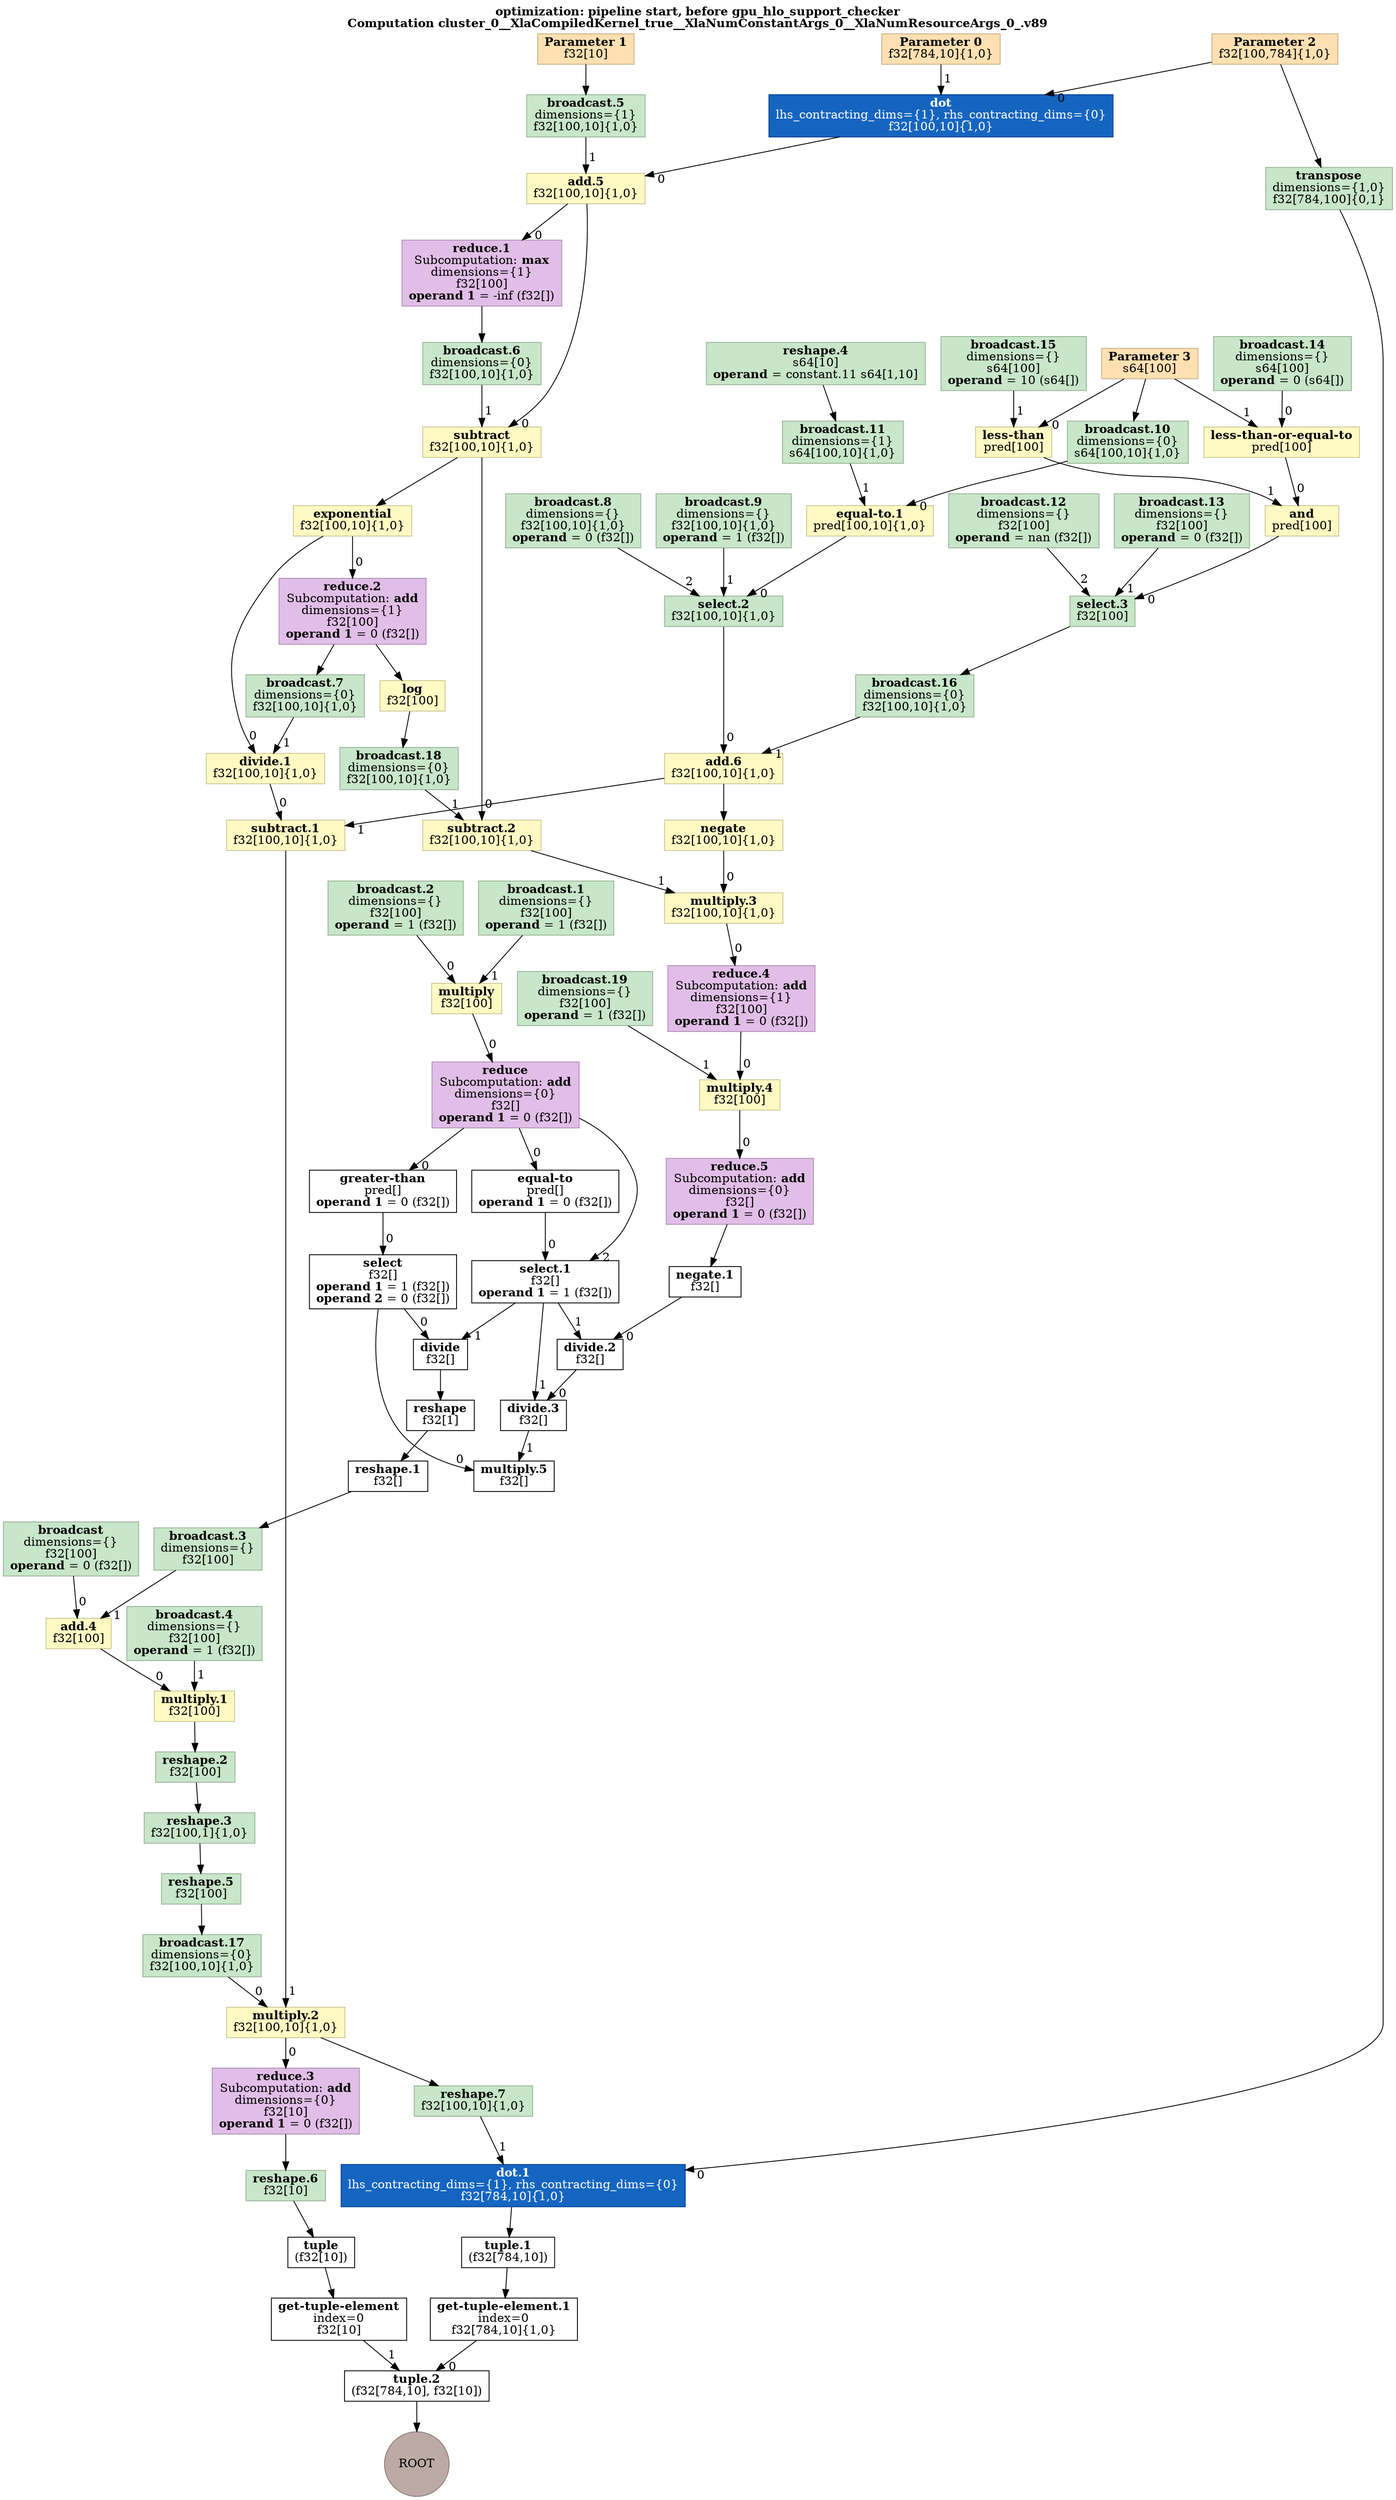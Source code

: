 digraph G {
rankdir = TB;
compound = true;
label = <<b>optimization: pipeline start, before gpu_hlo_support_checker<br/>Computation cluster_0__XlaCompiledKernel_true__XlaNumConstantArgs_0__XlaNumResourceArgs_0_.v89</b>>;
labelloc = t;
// Disable the tooltip.  Interestingly, "" doesn't work!
tooltip = " ";
// DOT graphs accept a stylesheet as a URI.  So naturally, an inline
// stylesheet is a data URI!
// stylesheet="
//   data:text/css,
//   @import url(https://fonts.googleapis.com/css?family=Roboto:400,700);
//   svg text {
//     font-family: 'Roboto';
//     font-size: 12px;
//   }

//     #node63:hover ~ #edge89 text { fill: #1976d2; }
//   #node63:hover ~ #edge89 path { stroke: #1976d2; stroke-width: .2em; }
//   #node63:hover ~ #edge89 polygon { fill: #1976d2; stroke: #1976d2; stroke-width: .2em; }

//   #node77:hover ~ #edge89 text { fill: #d32f2f; }
//   #node77:hover ~ #edge89 path { stroke: #d32f2f; stroke-width: .2em; }
//   #node77:hover ~ #edge89 polygon { fill: #d32f2f; stroke: #d32f2f; stroke-width: .2em; }

//   #node7:hover ~ #edge87 text { fill: #1976d2; }
//   #node7:hover ~ #edge87 path { stroke: #1976d2; stroke-width: .2em; }
//   #node7:hover ~ #edge87 polygon { fill: #1976d2; stroke: #1976d2; stroke-width: .2em; }

//   #node76:hover ~ #edge87 text { fill: #d32f2f; }
//   #node76:hover ~ #edge87 path { stroke: #d32f2f; stroke-width: .2em; }
//   #node76:hover ~ #edge87 polygon { fill: #d32f2f; stroke: #d32f2f; stroke-width: .2em; }

//   #node73:hover ~ #edge83 text { fill: #1976d2; }
//   #node73:hover ~ #edge83 path { stroke: #1976d2; stroke-width: .2em; }
//   #node73:hover ~ #edge83 polygon { fill: #1976d2; stroke: #1976d2; stroke-width: .2em; }

//   #node74:hover ~ #edge83 text { fill: #d32f2f; }
//   #node74:hover ~ #edge83 path { stroke: #d32f2f; stroke-width: .2em; }
//   #node74:hover ~ #edge83 polygon { fill: #d32f2f; stroke: #d32f2f; stroke-width: .2em; }

//   #node71:hover ~ #edge81 text { fill: #1976d2; }
//   #node71:hover ~ #edge81 path { stroke: #1976d2; stroke-width: .2em; }
//   #node71:hover ~ #edge81 polygon { fill: #1976d2; stroke: #1976d2; stroke-width: .2em; }

//   #node72:hover ~ #edge81 text { fill: #d32f2f; }
//   #node72:hover ~ #edge81 path { stroke: #d32f2f; stroke-width: .2em; }
//   #node72:hover ~ #edge81 polygon { fill: #d32f2f; stroke: #d32f2f; stroke-width: .2em; }

//   #node69:hover ~ #edge79 text { fill: #1976d2; }
//   #node69:hover ~ #edge79 path { stroke: #1976d2; stroke-width: .2em; }
//   #node69:hover ~ #edge79 polygon { fill: #1976d2; stroke: #1976d2; stroke-width: .2em; }

//   #node71:hover ~ #edge79 text { fill: #d32f2f; }
//   #node71:hover ~ #edge79 path { stroke: #d32f2f; stroke-width: .2em; }
//   #node71:hover ~ #edge79 polygon { fill: #d32f2f; stroke: #d32f2f; stroke-width: .2em; }

//   #node66:hover ~ #edge77 text { fill: #1976d2; }
//   #node66:hover ~ #edge77 path { stroke: #1976d2; stroke-width: .2em; }
//   #node66:hover ~ #edge77 polygon { fill: #1976d2; stroke: #1976d2; stroke-width: .2em; }

//   #node68:hover ~ #edge77 text { fill: #d32f2f; }
//   #node68:hover ~ #edge77 path { stroke: #d32f2f; stroke-width: .2em; }
//   #node68:hover ~ #edge77 polygon { fill: #d32f2f; stroke: #d32f2f; stroke-width: .2em; }

//   #node27:hover ~ #edge73 text { fill: #1976d2; }
//   #node27:hover ~ #edge73 path { stroke: #1976d2; stroke-width: .2em; }
//   #node27:hover ~ #edge73 polygon { fill: #1976d2; stroke: #1976d2; stroke-width: .2em; }

//   #node66:hover ~ #edge73 text { fill: #d32f2f; }
//   #node66:hover ~ #edge73 path { stroke: #d32f2f; stroke-width: .2em; }
//   #node66:hover ~ #edge73 polygon { fill: #d32f2f; stroke: #d32f2f; stroke-width: .2em; }

//   #node65:hover ~ #edge74 text { fill: #1976d2; }
//   #node65:hover ~ #edge74 path { stroke: #1976d2; stroke-width: .2em; }
//   #node65:hover ~ #edge74 polygon { fill: #1976d2; stroke: #1976d2; stroke-width: .2em; }

//   #node66:hover ~ #edge74 text { fill: #d32f2f; }
//   #node66:hover ~ #edge74 path { stroke: #d32f2f; stroke-width: .2em; }
//   #node66:hover ~ #edge74 polygon { fill: #d32f2f; stroke: #d32f2f; stroke-width: .2em; }

//   #node64:hover ~ #edge72 text { fill: #1976d2; }
//   #node64:hover ~ #edge72 path { stroke: #1976d2; stroke-width: .2em; }
//   #node64:hover ~ #edge72 polygon { fill: #1976d2; stroke: #1976d2; stroke-width: .2em; }

//   #node65:hover ~ #edge72 text { fill: #d32f2f; }
//   #node65:hover ~ #edge72 path { stroke: #d32f2f; stroke-width: .2em; }
//   #node65:hover ~ #edge72 polygon { fill: #d32f2f; stroke: #d32f2f; stroke-width: .2em; }

//   #node57:hover ~ #edge70 text { fill: #1976d2; }
//   #node57:hover ~ #edge70 path { stroke: #1976d2; stroke-width: .2em; }
//   #node57:hover ~ #edge70 polygon { fill: #1976d2; stroke: #1976d2; stroke-width: .2em; }

//   #node63:hover ~ #edge70 text { fill: #d32f2f; }
//   #node63:hover ~ #edge70 path { stroke: #d32f2f; stroke-width: .2em; }
//   #node63:hover ~ #edge70 polygon { fill: #d32f2f; stroke: #d32f2f; stroke-width: .2em; }

//   #node62:hover ~ #edge69 text { fill: #1976d2; }
//   #node62:hover ~ #edge69 path { stroke: #1976d2; stroke-width: .2em; }
//   #node62:hover ~ #edge69 polygon { fill: #1976d2; stroke: #1976d2; stroke-width: .2em; }

//   #node63:hover ~ #edge69 text { fill: #d32f2f; }
//   #node63:hover ~ #edge69 path { stroke: #d32f2f; stroke-width: .2em; }
//   #node63:hover ~ #edge69 polygon { fill: #d32f2f; stroke: #d32f2f; stroke-width: .2em; }

//   #node61:hover ~ #edge68 text { fill: #1976d2; }
//   #node61:hover ~ #edge68 path { stroke: #1976d2; stroke-width: .2em; }
//   #node61:hover ~ #edge68 polygon { fill: #1976d2; stroke: #1976d2; stroke-width: .2em; }

//   #node62:hover ~ #edge68 text { fill: #d32f2f; }
//   #node62:hover ~ #edge68 path { stroke: #d32f2f; stroke-width: .2em; }
//   #node62:hover ~ #edge68 polygon { fill: #d32f2f; stroke: #d32f2f; stroke-width: .2em; }

//   #node72:hover ~ #edge82 text { fill: #1976d2; }
//   #node72:hover ~ #edge82 path { stroke: #1976d2; stroke-width: .2em; }
//   #node72:hover ~ #edge82 polygon { fill: #1976d2; stroke: #1976d2; stroke-width: .2em; }

//   #node73:hover ~ #edge82 text { fill: #d32f2f; }
//   #node73:hover ~ #edge82 path { stroke: #d32f2f; stroke-width: .2em; }
//   #node73:hover ~ #edge82 polygon { fill: #d32f2f; stroke: #d32f2f; stroke-width: .2em; }

//   #node59:hover ~ #edge66 text { fill: #1976d2; }
//   #node59:hover ~ #edge66 path { stroke: #1976d2; stroke-width: .2em; }
//   #node59:hover ~ #edge66 polygon { fill: #1976d2; stroke: #1976d2; stroke-width: .2em; }

//   #node60:hover ~ #edge66 text { fill: #d32f2f; }
//   #node60:hover ~ #edge66 path { stroke: #d32f2f; stroke-width: .2em; }
//   #node60:hover ~ #edge66 polygon { fill: #d32f2f; stroke: #d32f2f; stroke-width: .2em; }

//   #node53:hover ~ #edge64 text { fill: #1976d2; }
//   #node53:hover ~ #edge64 path { stroke: #1976d2; stroke-width: .2em; }
//   #node53:hover ~ #edge64 polygon { fill: #1976d2; stroke: #1976d2; stroke-width: .2em; }

//   #node59:hover ~ #edge64 text { fill: #d32f2f; }
//   #node59:hover ~ #edge64 path { stroke: #d32f2f; stroke-width: .2em; }
//   #node59:hover ~ #edge64 polygon { fill: #d32f2f; stroke: #d32f2f; stroke-width: .2em; }

//   #node19:hover ~ #edge63 text { fill: #1976d2; }
//   #node19:hover ~ #edge63 path { stroke: #1976d2; stroke-width: .2em; }
//   #node19:hover ~ #edge63 polygon { fill: #1976d2; stroke: #1976d2; stroke-width: .2em; }

//   #node58:hover ~ #edge63 text { fill: #d32f2f; }
//   #node58:hover ~ #edge63 path { stroke: #d32f2f; stroke-width: .2em; }
//   #node58:hover ~ #edge63 polygon { fill: #d32f2f; stroke: #d32f2f; stroke-width: .2em; }

//   #node53:hover ~ #edge59 text { fill: #1976d2; }
//   #node53:hover ~ #edge59 path { stroke: #1976d2; stroke-width: .2em; }
//   #node53:hover ~ #edge59 polygon { fill: #1976d2; stroke: #1976d2; stroke-width: .2em; }

//   #node54:hover ~ #edge59 text { fill: #d32f2f; }
//   #node54:hover ~ #edge59 path { stroke: #d32f2f; stroke-width: .2em; }
//   #node54:hover ~ #edge59 polygon { fill: #d32f2f; stroke: #d32f2f; stroke-width: .2em; }

//   #node50:hover ~ #edge58 text { fill: #1976d2; }
//   #node50:hover ~ #edge58 path { stroke: #1976d2; stroke-width: .2em; }
//   #node50:hover ~ #edge58 polygon { fill: #1976d2; stroke: #1976d2; stroke-width: .2em; }

//   #node53:hover ~ #edge58 text { fill: #d32f2f; }
//   #node53:hover ~ #edge58 path { stroke: #d32f2f; stroke-width: .2em; }
//   #node53:hover ~ #edge58 polygon { fill: #d32f2f; stroke: #d32f2f; stroke-width: .2em; }

//   #node51:hover ~ #edge56 text { fill: #1976d2; }
//   #node51:hover ~ #edge56 path { stroke: #1976d2; stroke-width: .2em; }
//   #node51:hover ~ #edge56 polygon { fill: #1976d2; stroke: #1976d2; stroke-width: .2em; }

//   #node52:hover ~ #edge56 text { fill: #d32f2f; }
//   #node52:hover ~ #edge56 path { stroke: #d32f2f; stroke-width: .2em; }
//   #node52:hover ~ #edge56 polygon { fill: #d32f2f; stroke: #d32f2f; stroke-width: .2em; }

//   #node9:hover ~ #edge84 text { fill: #1976d2; }
//   #node9:hover ~ #edge84 path { stroke: #1976d2; stroke-width: .2em; }
//   #node9:hover ~ #edge84 polygon { fill: #1976d2; stroke: #1976d2; stroke-width: .2em; }

//   #node74:hover ~ #edge84 text { fill: #d32f2f; }
//   #node74:hover ~ #edge84 path { stroke: #d32f2f; stroke-width: .2em; }
//   #node74:hover ~ #edge84 polygon { fill: #d32f2f; stroke: #d32f2f; stroke-width: .2em; }

//   #node18:hover ~ #edge55 text { fill: #1976d2; }
//   #node18:hover ~ #edge55 path { stroke: #1976d2; stroke-width: .2em; }
//   #node18:hover ~ #edge55 polygon { fill: #1976d2; stroke: #1976d2; stroke-width: .2em; }

//   #node51:hover ~ #edge55 text { fill: #d32f2f; }
//   #node51:hover ~ #edge55 path { stroke: #d32f2f; stroke-width: .2em; }
//   #node51:hover ~ #edge55 polygon { fill: #d32f2f; stroke: #d32f2f; stroke-width: .2em; }

//   #node31:hover ~ #edge53 text { fill: #1976d2; }
//   #node31:hover ~ #edge53 path { stroke: #1976d2; stroke-width: .2em; }
//   #node31:hover ~ #edge53 polygon { fill: #1976d2; stroke: #1976d2; stroke-width: .2em; }

//   #node50:hover ~ #edge53 text { fill: #d32f2f; }
//   #node50:hover ~ #edge53 path { stroke: #d32f2f; stroke-width: .2em; }
//   #node50:hover ~ #edge53 polygon { fill: #d32f2f; stroke: #d32f2f; stroke-width: .2em; }

//   #node48:hover ~ #edge52 text { fill: #1976d2; }
//   #node48:hover ~ #edge52 path { stroke: #1976d2; stroke-width: .2em; }
//   #node48:hover ~ #edge52 polygon { fill: #1976d2; stroke: #1976d2; stroke-width: .2em; }

//   #node49:hover ~ #edge52 text { fill: #d32f2f; }
//   #node49:hover ~ #edge52 path { stroke: #d32f2f; stroke-width: .2em; }
//   #node49:hover ~ #edge52 polygon { fill: #d32f2f; stroke: #d32f2f; stroke-width: .2em; }

//   #node39:hover ~ #edge51 text { fill: #1976d2; }
//   #node39:hover ~ #edge51 path { stroke: #1976d2; stroke-width: .2em; }
//   #node39:hover ~ #edge51 polygon { fill: #1976d2; stroke: #1976d2; stroke-width: .2em; }

//   #node49:hover ~ #edge51 text { fill: #d32f2f; }
//   #node49:hover ~ #edge51 path { stroke: #d32f2f; stroke-width: .2em; }
//   #node49:hover ~ #edge51 polygon { fill: #d32f2f; stroke: #d32f2f; stroke-width: .2em; }

//   #node75:hover ~ #edge88 text { fill: #1976d2; }
//   #node75:hover ~ #edge88 path { stroke: #1976d2; stroke-width: .2em; }
//   #node75:hover ~ #edge88 polygon { fill: #1976d2; stroke: #1976d2; stroke-width: .2em; }

//   #node76:hover ~ #edge88 text { fill: #d32f2f; }
//   #node76:hover ~ #edge88 path { stroke: #d32f2f; stroke-width: .2em; }
//   #node76:hover ~ #edge88 polygon { fill: #d32f2f; stroke: #d32f2f; stroke-width: .2em; }

//   #node47:hover ~ #edge50 text { fill: #1976d2; }
//   #node47:hover ~ #edge50 path { stroke: #1976d2; stroke-width: .2em; }
//   #node47:hover ~ #edge50 polygon { fill: #1976d2; stroke: #1976d2; stroke-width: .2em; }

//   #node48:hover ~ #edge50 text { fill: #d32f2f; }
//   #node48:hover ~ #edge50 path { stroke: #d32f2f; stroke-width: .2em; }
//   #node48:hover ~ #edge50 polygon { fill: #d32f2f; stroke: #d32f2f; stroke-width: .2em; }

//   #node41:hover ~ #edge48 text { fill: #1976d2; }
//   #node41:hover ~ #edge48 path { stroke: #1976d2; stroke-width: .2em; }
//   #node41:hover ~ #edge48 polygon { fill: #1976d2; stroke: #1976d2; stroke-width: .2em; }

//   #node47:hover ~ #edge48 text { fill: #d32f2f; }
//   #node47:hover ~ #edge48 path { stroke: #d32f2f; stroke-width: .2em; }
//   #node47:hover ~ #edge48 polygon { fill: #d32f2f; stroke: #d32f2f; stroke-width: .2em; }

//   #node56:hover ~ #edge62 text { fill: #1976d2; }
//   #node56:hover ~ #edge62 path { stroke: #1976d2; stroke-width: .2em; }
//   #node56:hover ~ #edge62 polygon { fill: #1976d2; stroke: #1976d2; stroke-width: .2em; }

//   #node57:hover ~ #edge62 text { fill: #d32f2f; }
//   #node57:hover ~ #edge62 path { stroke: #d32f2f; stroke-width: .2em; }
//   #node57:hover ~ #edge62 polygon { fill: #d32f2f; stroke: #d32f2f; stroke-width: .2em; }

//   #node46:hover ~ #edge47 text { fill: #1976d2; }
//   #node46:hover ~ #edge47 path { stroke: #1976d2; stroke-width: .2em; }
//   #node46:hover ~ #edge47 polygon { fill: #1976d2; stroke: #1976d2; stroke-width: .2em; }

//   #node47:hover ~ #edge47 text { fill: #d32f2f; }
//   #node47:hover ~ #edge47 path { stroke: #d32f2f; stroke-width: .2em; }
//   #node47:hover ~ #edge47 polygon { fill: #d32f2f; stroke: #d32f2f; stroke-width: .2em; }

//   #node20:hover ~ #edge21 text { fill: #1976d2; }
//   #node20:hover ~ #edge21 path { stroke: #1976d2; stroke-width: .2em; }
//   #node20:hover ~ #edge21 polygon { fill: #1976d2; stroke: #1976d2; stroke-width: .2em; }

//   #node21:hover ~ #edge21 text { fill: #d32f2f; }
//   #node21:hover ~ #edge21 path { stroke: #d32f2f; stroke-width: .2em; }
//   #node21:hover ~ #edge21 polygon { fill: #d32f2f; stroke: #d32f2f; stroke-width: .2em; }

//   #node58:hover ~ #edge65 text { fill: #1976d2; }
//   #node58:hover ~ #edge65 path { stroke: #1976d2; stroke-width: .2em; }
//   #node58:hover ~ #edge65 polygon { fill: #1976d2; stroke: #1976d2; stroke-width: .2em; }

//   #node60:hover ~ #edge65 text { fill: #d32f2f; }
//   #node60:hover ~ #edge65 path { stroke: #d32f2f; stroke-width: .2em; }
//   #node60:hover ~ #edge65 polygon { fill: #d32f2f; stroke: #d32f2f; stroke-width: .2em; }

//   #node17:hover ~ #edge19 text { fill: #1976d2; }
//   #node17:hover ~ #edge19 path { stroke: #1976d2; stroke-width: .2em; }
//   #node17:hover ~ #edge19 polygon { fill: #1976d2; stroke: #1976d2; stroke-width: .2em; }

//   #node18:hover ~ #edge19 text { fill: #d32f2f; }
//   #node18:hover ~ #edge19 path { stroke: #d32f2f; stroke-width: .2em; }
//   #node18:hover ~ #edge19 polygon { fill: #d32f2f; stroke: #d32f2f; stroke-width: .2em; }

//   #node11:hover ~ #edge12 text { fill: #1976d2; }
//   #node11:hover ~ #edge12 path { stroke: #1976d2; stroke-width: .2em; }
//   #node11:hover ~ #edge12 polygon { fill: #1976d2; stroke: #1976d2; stroke-width: .2em; }

//   #node12:hover ~ #edge12 text { fill: #d32f2f; }
//   #node12:hover ~ #edge12 path { stroke: #d32f2f; stroke-width: .2em; }
//   #node12:hover ~ #edge12 polygon { fill: #d32f2f; stroke: #d32f2f; stroke-width: .2em; }

//   #node28:hover ~ #edge32 text { fill: #1976d2; }
//   #node28:hover ~ #edge32 path { stroke: #1976d2; stroke-width: .2em; }
//   #node28:hover ~ #edge32 polygon { fill: #1976d2; stroke: #1976d2; stroke-width: .2em; }

//   #node31:hover ~ #edge32 text { fill: #d32f2f; }
//   #node31:hover ~ #edge32 path { stroke: #d32f2f; stroke-width: .2em; }
//   #node31:hover ~ #edge32 polygon { fill: #d32f2f; stroke: #d32f2f; stroke-width: .2em; }

//   #node34:hover ~ #edge34 text { fill: #1976d2; }
//   #node34:hover ~ #edge34 path { stroke: #1976d2; stroke-width: .2em; }
//   #node34:hover ~ #edge34 polygon { fill: #1976d2; stroke: #1976d2; stroke-width: .2em; }

//   #node35:hover ~ #edge34 text { fill: #d32f2f; }
//   #node35:hover ~ #edge34 path { stroke: #d32f2f; stroke-width: .2em; }
//   #node35:hover ~ #edge34 polygon { fill: #d32f2f; stroke: #d32f2f; stroke-width: .2em; }

//   #node16:hover ~ #edge18 text { fill: #1976d2; }
//   #node16:hover ~ #edge18 path { stroke: #1976d2; stroke-width: .2em; }
//   #node16:hover ~ #edge18 polygon { fill: #1976d2; stroke: #1976d2; stroke-width: .2em; }

//   #node17:hover ~ #edge18 text { fill: #d32f2f; }
//   #node17:hover ~ #edge18 path { stroke: #d32f2f; stroke-width: .2em; }
//   #node17:hover ~ #edge18 polygon { fill: #d32f2f; stroke: #d32f2f; stroke-width: .2em; }

//   #node25:hover ~ #edge26 text { fill: #1976d2; }
//   #node25:hover ~ #edge26 path { stroke: #1976d2; stroke-width: .2em; }
//   #node25:hover ~ #edge26 polygon { fill: #1976d2; stroke: #1976d2; stroke-width: .2em; }

//   #node26:hover ~ #edge26 text { fill: #d32f2f; }
//   #node26:hover ~ #edge26 path { stroke: #d32f2f; stroke-width: .2em; }
//   #node26:hover ~ #edge26 polygon { fill: #d32f2f; stroke: #d32f2f; stroke-width: .2em; }

//   #node49:hover ~ #edge75 text { fill: #1976d2; }
//   #node49:hover ~ #edge75 path { stroke: #1976d2; stroke-width: .2em; }
//   #node49:hover ~ #edge75 polygon { fill: #1976d2; stroke: #1976d2; stroke-width: .2em; }

//   #node67:hover ~ #edge75 text { fill: #d32f2f; }
//   #node67:hover ~ #edge75 path { stroke: #d32f2f; stroke-width: .2em; }
//   #node67:hover ~ #edge75 polygon { fill: #d32f2f; stroke: #d32f2f; stroke-width: .2em; }

//   #node13:hover ~ #edge15 text { fill: #1976d2; }
//   #node13:hover ~ #edge15 path { stroke: #1976d2; stroke-width: .2em; }
//   #node13:hover ~ #edge15 polygon { fill: #1976d2; stroke: #1976d2; stroke-width: .2em; }

//   #node14:hover ~ #edge15 text { fill: #d32f2f; }
//   #node14:hover ~ #edge15 path { stroke: #d32f2f; stroke-width: .2em; }
//   #node14:hover ~ #edge15 polygon { fill: #d32f2f; stroke: #d32f2f; stroke-width: .2em; }

//   #node1:hover ~ #edge14 text { fill: #1976d2; }
//   #node1:hover ~ #edge14 path { stroke: #1976d2; stroke-width: .2em; }
//   #node1:hover ~ #edge14 polygon { fill: #1976d2; stroke: #1976d2; stroke-width: .2em; }

//   #node14:hover ~ #edge14 text { fill: #d32f2f; }
//   #node14:hover ~ #edge14 path { stroke: #d32f2f; stroke-width: .2em; }
//   #node14:hover ~ #edge14 polygon { fill: #d32f2f; stroke: #d32f2f; stroke-width: .2em; }

//   #node70:hover ~ #edge80 text { fill: #1976d2; }
//   #node70:hover ~ #edge80 path { stroke: #1976d2; stroke-width: .2em; }
//   #node70:hover ~ #edge80 polygon { fill: #1976d2; stroke: #1976d2; stroke-width: .2em; }

//   #node71:hover ~ #edge80 text { fill: #d32f2f; }
//   #node71:hover ~ #edge80 path { stroke: #d32f2f; stroke-width: .2em; }
//   #node71:hover ~ #edge80 polygon { fill: #d32f2f; stroke: #d32f2f; stroke-width: .2em; }

//   #node10:hover ~ #edge11 text { fill: #1976d2; }
//   #node10:hover ~ #edge11 path { stroke: #1976d2; stroke-width: .2em; }
//   #node10:hover ~ #edge11 polygon { fill: #1976d2; stroke: #1976d2; stroke-width: .2em; }

//   #node11:hover ~ #edge11 text { fill: #d32f2f; }
//   #node11:hover ~ #edge11 path { stroke: #d32f2f; stroke-width: .2em; }
//   #node11:hover ~ #edge11 polygon { fill: #d32f2f; stroke: #d32f2f; stroke-width: .2em; }

//   #node55:hover ~ #edge61 text { fill: #1976d2; }
//   #node55:hover ~ #edge61 path { stroke: #1976d2; stroke-width: .2em; }
//   #node55:hover ~ #edge61 polygon { fill: #1976d2; stroke: #1976d2; stroke-width: .2em; }

//   #node56:hover ~ #edge61 text { fill: #d32f2f; }
//   #node56:hover ~ #edge61 path { stroke: #d32f2f; stroke-width: .2em; }
//   #node56:hover ~ #edge61 polygon { fill: #d32f2f; stroke: #d32f2f; stroke-width: .2em; }

//   #node5:hover ~ #edge8 text { fill: #1976d2; }
//   #node5:hover ~ #edge8 path { stroke: #1976d2; stroke-width: .2em; }
//   #node5:hover ~ #edge8 polygon { fill: #1976d2; stroke: #1976d2; stroke-width: .2em; }

//   #node9:hover ~ #edge8 text { fill: #d32f2f; }
//   #node9:hover ~ #edge8 path { stroke: #d32f2f; stroke-width: .2em; }
//   #node9:hover ~ #edge8 polygon { fill: #d32f2f; stroke: #d32f2f; stroke-width: .2em; }

//   #node22:hover ~ #edge22 text { fill: #1976d2; }
//   #node22:hover ~ #edge22 path { stroke: #1976d2; stroke-width: .2em; }
//   #node22:hover ~ #edge22 polygon { fill: #1976d2; stroke: #1976d2; stroke-width: .2em; }

//   #node23:hover ~ #edge22 text { fill: #d32f2f; }
//   #node23:hover ~ #edge22 path { stroke: #d32f2f; stroke-width: .2em; }
//   #node23:hover ~ #edge22 polygon { fill: #d32f2f; stroke: #d32f2f; stroke-width: .2em; }

//   #node5:hover ~ #edge4 text { fill: #1976d2; }
//   #node5:hover ~ #edge4 path { stroke: #1976d2; stroke-width: .2em; }
//   #node5:hover ~ #edge4 polygon { fill: #1976d2; stroke: #1976d2; stroke-width: .2em; }

//   #node6:hover ~ #edge4 text { fill: #d32f2f; }
//   #node6:hover ~ #edge4 path { stroke: #d32f2f; stroke-width: .2em; }
//   #node6:hover ~ #edge4 polygon { fill: #d32f2f; stroke: #d32f2f; stroke-width: .2em; }

//   #node74:hover ~ #edge85 text { fill: #1976d2; }
//   #node74:hover ~ #edge85 path { stroke: #1976d2; stroke-width: .2em; }
//   #node74:hover ~ #edge85 polygon { fill: #1976d2; stroke: #1976d2; stroke-width: .2em; }

//   #node75:hover ~ #edge85 text { fill: #d32f2f; }
//   #node75:hover ~ #edge85 path { stroke: #d32f2f; stroke-width: .2em; }
//   #node75:hover ~ #edge85 polygon { fill: #d32f2f; stroke: #d32f2f; stroke-width: .2em; }

//   #node36:hover ~ #edge35 text { fill: #1976d2; }
//   #node36:hover ~ #edge35 path { stroke: #1976d2; stroke-width: .2em; }
//   #node36:hover ~ #edge35 polygon { fill: #1976d2; stroke: #1976d2; stroke-width: .2em; }

//   #node37:hover ~ #edge35 text { fill: #d32f2f; }
//   #node37:hover ~ #edge35 path { stroke: #d32f2f; stroke-width: .2em; }
//   #node37:hover ~ #edge35 polygon { fill: #d32f2f; stroke: #d32f2f; stroke-width: .2em; }

//   #node30:hover ~ #edge33 text { fill: #1976d2; }
//   #node30:hover ~ #edge33 path { stroke: #1976d2; stroke-width: .2em; }
//   #node30:hover ~ #edge33 polygon { fill: #1976d2; stroke: #1976d2; stroke-width: .2em; }

//   #node31:hover ~ #edge33 text { fill: #d32f2f; }
//   #node31:hover ~ #edge33 path { stroke: #d32f2f; stroke-width: .2em; }
//   #node31:hover ~ #edge33 polygon { fill: #d32f2f; stroke: #d32f2f; stroke-width: .2em; }

//   #node24:hover ~ #edge25 text { fill: #1976d2; }
//   #node24:hover ~ #edge25 path { stroke: #1976d2; stroke-width: .2em; }
//   #node24:hover ~ #edge25 polygon { fill: #1976d2; stroke: #1976d2; stroke-width: .2em; }

//   #node25:hover ~ #edge25 text { fill: #d32f2f; }
//   #node25:hover ~ #edge25 path { stroke: #d32f2f; stroke-width: .2em; }
//   #node25:hover ~ #edge25 polygon { fill: #d32f2f; stroke: #d32f2f; stroke-width: .2em; }

//   #node19:hover ~ #edge20 text { fill: #1976d2; }
//   #node19:hover ~ #edge20 path { stroke: #1976d2; stroke-width: .2em; }
//   #node19:hover ~ #edge20 polygon { fill: #1976d2; stroke: #1976d2; stroke-width: .2em; }

//   #node21:hover ~ #edge20 text { fill: #d32f2f; }
//   #node21:hover ~ #edge20 path { stroke: #d32f2f; stroke-width: .2em; }
//   #node21:hover ~ #edge20 polygon { fill: #d32f2f; stroke: #d32f2f; stroke-width: .2em; }

//   #node68:hover ~ #edge78 text { fill: #1976d2; }
//   #node68:hover ~ #edge78 path { stroke: #1976d2; stroke-width: .2em; }
//   #node68:hover ~ #edge78 polygon { fill: #1976d2; stroke: #1976d2; stroke-width: .2em; }

//   #node69:hover ~ #edge78 text { fill: #d32f2f; }
//   #node69:hover ~ #edge78 path { stroke: #d32f2f; stroke-width: .2em; }
//   #node69:hover ~ #edge78 polygon { fill: #d32f2f; stroke: #d32f2f; stroke-width: .2em; }

//   #node67:hover ~ #edge76 text { fill: #1976d2; }
//   #node67:hover ~ #edge76 path { stroke: #1976d2; stroke-width: .2em; }
//   #node67:hover ~ #edge76 polygon { fill: #1976d2; stroke: #1976d2; stroke-width: .2em; }

//   #node68:hover ~ #edge76 text { fill: #d32f2f; }
//   #node68:hover ~ #edge76 path { stroke: #d32f2f; stroke-width: .2em; }
//   #node68:hover ~ #edge76 polygon { fill: #d32f2f; stroke: #d32f2f; stroke-width: .2em; }

//   #node2:hover ~ #edge2 text { fill: #1976d2; }
//   #node2:hover ~ #edge2 path { stroke: #1976d2; stroke-width: .2em; }
//   #node2:hover ~ #edge2 polygon { fill: #1976d2; stroke: #1976d2; stroke-width: .2em; }

//   #node4:hover ~ #edge2 text { fill: #d32f2f; }
//   #node4:hover ~ #edge2 path { stroke: #d32f2f; stroke-width: .2em; }
//   #node4:hover ~ #edge2 polygon { fill: #d32f2f; stroke: #d32f2f; stroke-width: .2em; }

//   #node7:hover ~ #edge9 text { fill: #1976d2; }
//   #node7:hover ~ #edge9 path { stroke: #1976d2; stroke-width: .2em; }
//   #node7:hover ~ #edge9 polygon { fill: #1976d2; stroke: #1976d2; stroke-width: .2em; }

//   #node10:hover ~ #edge9 text { fill: #d32f2f; }
//   #node10:hover ~ #edge9 path { stroke: #d32f2f; stroke-width: .2em; }
//   #node10:hover ~ #edge9 polygon { fill: #d32f2f; stroke: #d32f2f; stroke-width: .2em; }

//   #node3:hover ~ #edge1 text { fill: #1976d2; }
//   #node3:hover ~ #edge1 path { stroke: #1976d2; stroke-width: .2em; }
//   #node3:hover ~ #edge1 polygon { fill: #1976d2; stroke: #1976d2; stroke-width: .2em; }

//   #node4:hover ~ #edge1 text { fill: #d32f2f; }
//   #node4:hover ~ #edge1 path { stroke: #d32f2f; stroke-width: .2em; }
//   #node4:hover ~ #edge1 polygon { fill: #d32f2f; stroke: #d32f2f; stroke-width: .2em; }

//   #node15:hover ~ #edge17 text { fill: #1976d2; }
//   #node15:hover ~ #edge17 path { stroke: #1976d2; stroke-width: .2em; }
//   #node15:hover ~ #edge17 polygon { fill: #1976d2; stroke: #1976d2; stroke-width: .2em; }

//   #node16:hover ~ #edge17 text { fill: #d32f2f; }
//   #node16:hover ~ #edge17 path { stroke: #d32f2f; stroke-width: .2em; }
//   #node16:hover ~ #edge17 polygon { fill: #d32f2f; stroke: #d32f2f; stroke-width: .2em; }

//   #node9:hover ~ #edge10 text { fill: #1976d2; }
//   #node9:hover ~ #edge10 path { stroke: #1976d2; stroke-width: .2em; }
//   #node9:hover ~ #edge10 polygon { fill: #1976d2; stroke: #1976d2; stroke-width: .2em; }

//   #node10:hover ~ #edge10 text { fill: #d32f2f; }
//   #node10:hover ~ #edge10 path { stroke: #d32f2f; stroke-width: .2em; }
//   #node10:hover ~ #edge10 polygon { fill: #d32f2f; stroke: #d32f2f; stroke-width: .2em; }

//   #node4:hover ~ #edge3 text { fill: #1976d2; }
//   #node4:hover ~ #edge3 path { stroke: #1976d2; stroke-width: .2em; }
//   #node4:hover ~ #edge3 polygon { fill: #1976d2; stroke: #1976d2; stroke-width: .2em; }

//   #node5:hover ~ #edge3 text { fill: #d32f2f; }
//   #node5:hover ~ #edge3 path { stroke: #d32f2f; stroke-width: .2em; }
//   #node5:hover ~ #edge3 polygon { fill: #d32f2f; stroke: #d32f2f; stroke-width: .2em; }

//   #node35:hover ~ #edge36 text { fill: #1976d2; }
//   #node35:hover ~ #edge36 path { stroke: #1976d2; stroke-width: .2em; }
//   #node35:hover ~ #edge36 polygon { fill: #1976d2; stroke: #1976d2; stroke-width: .2em; }

//   #node38:hover ~ #edge36 text { fill: #d32f2f; }
//   #node38:hover ~ #edge36 path { stroke: #d32f2f; stroke-width: .2em; }
//   #node38:hover ~ #edge36 polygon { fill: #d32f2f; stroke: #d32f2f; stroke-width: .2em; }

//   #node12:hover ~ #edge13 text { fill: #1976d2; }
//   #node12:hover ~ #edge13 path { stroke: #1976d2; stroke-width: .2em; }
//   #node12:hover ~ #edge13 polygon { fill: #1976d2; stroke: #1976d2; stroke-width: .2em; }

//   #node13:hover ~ #edge13 text { fill: #d32f2f; }
//   #node13:hover ~ #edge13 path { stroke: #d32f2f; stroke-width: .2em; }
//   #node13:hover ~ #edge13 polygon { fill: #d32f2f; stroke: #d32f2f; stroke-width: .2em; }

//   #node6:hover ~ #edge5 text { fill: #1976d2; }
//   #node6:hover ~ #edge5 path { stroke: #1976d2; stroke-width: .2em; }
//   #node6:hover ~ #edge5 polygon { fill: #1976d2; stroke: #1976d2; stroke-width: .2em; }

//   #node7:hover ~ #edge5 text { fill: #d32f2f; }
//   #node7:hover ~ #edge5 path { stroke: #d32f2f; stroke-width: .2em; }
//   #node7:hover ~ #edge5 polygon { fill: #d32f2f; stroke: #d32f2f; stroke-width: .2em; }

//   #node14:hover ~ #edge16 text { fill: #1976d2; }
//   #node14:hover ~ #edge16 path { stroke: #1976d2; stroke-width: .2em; }
//   #node14:hover ~ #edge16 polygon { fill: #1976d2; stroke: #1976d2; stroke-width: .2em; }

//   #node16:hover ~ #edge16 text { fill: #d32f2f; }
//   #node16:hover ~ #edge16 path { stroke: #d32f2f; stroke-width: .2em; }
//   #node16:hover ~ #edge16 polygon { fill: #d32f2f; stroke: #d32f2f; stroke-width: .2em; }

//   #node5:hover ~ #edge6 text { fill: #1976d2; }
//   #node5:hover ~ #edge6 path { stroke: #1976d2; stroke-width: .2em; }
//   #node5:hover ~ #edge6 polygon { fill: #1976d2; stroke: #1976d2; stroke-width: .2em; }

//   #node8:hover ~ #edge6 text { fill: #d32f2f; }
//   #node8:hover ~ #edge6 path { stroke: #d32f2f; stroke-width: .2em; }
//   #node8:hover ~ #edge6 polygon { fill: #d32f2f; stroke: #d32f2f; stroke-width: .2em; }

//   #node49:hover ~ #edge54 text { fill: #1976d2; }
//   #node49:hover ~ #edge54 path { stroke: #1976d2; stroke-width: .2em; }
//   #node49:hover ~ #edge54 polygon { fill: #1976d2; stroke: #1976d2; stroke-width: .2em; }

//   #node50:hover ~ #edge54 text { fill: #d32f2f; }
//   #node50:hover ~ #edge54 path { stroke: #d32f2f; stroke-width: .2em; }
//   #node50:hover ~ #edge54 polygon { fill: #d32f2f; stroke: #d32f2f; stroke-width: .2em; }

//   #node8:hover ~ #edge7 text { fill: #1976d2; }
//   #node8:hover ~ #edge7 path { stroke: #1976d2; stroke-width: .2em; }
//   #node8:hover ~ #edge7 polygon { fill: #1976d2; stroke: #1976d2; stroke-width: .2em; }

//   #node9:hover ~ #edge7 text { fill: #d32f2f; }
//   #node9:hover ~ #edge7 path { stroke: #d32f2f; stroke-width: .2em; }
//   #node9:hover ~ #edge7 polygon { fill: #d32f2f; stroke: #d32f2f; stroke-width: .2em; }

//   #node24:hover ~ #edge27 text { fill: #1976d2; }
//   #node24:hover ~ #edge27 path { stroke: #1976d2; stroke-width: .2em; }
//   #node24:hover ~ #edge27 polygon { fill: #1976d2; stroke: #1976d2; stroke-width: .2em; }

//   #node27:hover ~ #edge27 text { fill: #d32f2f; }
//   #node27:hover ~ #edge27 path { stroke: #d32f2f; stroke-width: .2em; }
//   #node27:hover ~ #edge27 polygon { fill: #d32f2f; stroke: #d32f2f; stroke-width: .2em; }

//   #node40:hover ~ #edge49 text { fill: #1976d2; }
//   #node40:hover ~ #edge49 path { stroke: #1976d2; stroke-width: .2em; }
//   #node40:hover ~ #edge49 polygon { fill: #1976d2; stroke: #1976d2; stroke-width: .2em; }

//   #node47:hover ~ #edge49 text { fill: #d32f2f; }
//   #node47:hover ~ #edge49 path { stroke: #d32f2f; stroke-width: .2em; }
//   #node47:hover ~ #edge49 polygon { fill: #d32f2f; stroke: #d32f2f; stroke-width: .2em; }

//   #node33:hover ~ #edge39 text { fill: #1976d2; }
//   #node33:hover ~ #edge39 path { stroke: #1976d2; stroke-width: .2em; }
//   #node33:hover ~ #edge39 polygon { fill: #1976d2; stroke: #1976d2; stroke-width: .2em; }

//   #node39:hover ~ #edge39 text { fill: #d32f2f; }
//   #node39:hover ~ #edge39 path { stroke: #d32f2f; stroke-width: .2em; }
//   #node39:hover ~ #edge39 polygon { fill: #d32f2f; stroke: #d32f2f; stroke-width: .2em; }

//   #node26:hover ~ #edge28 text { fill: #1976d2; }
//   #node26:hover ~ #edge28 path { stroke: #1976d2; stroke-width: .2em; }
//   #node26:hover ~ #edge28 polygon { fill: #1976d2; stroke: #1976d2; stroke-width: .2em; }

//   #node27:hover ~ #edge28 text { fill: #d32f2f; }
//   #node27:hover ~ #edge28 path { stroke: #d32f2f; stroke-width: .2em; }
//   #node27:hover ~ #edge28 polygon { fill: #d32f2f; stroke: #d32f2f; stroke-width: .2em; }

//   #node52:hover ~ #edge57 text { fill: #1976d2; }
//   #node52:hover ~ #edge57 path { stroke: #1976d2; stroke-width: .2em; }
//   #node52:hover ~ #edge57 polygon { fill: #1976d2; stroke: #1976d2; stroke-width: .2em; }

//   #node53:hover ~ #edge57 text { fill: #d32f2f; }
//   #node53:hover ~ #edge57 path { stroke: #d32f2f; stroke-width: .2em; }
//   #node53:hover ~ #edge57 polygon { fill: #d32f2f; stroke: #d32f2f; stroke-width: .2em; }

//   #node27:hover ~ #edge29 text { fill: #1976d2; }
//   #node27:hover ~ #edge29 path { stroke: #1976d2; stroke-width: .2em; }
//   #node27:hover ~ #edge29 polygon { fill: #1976d2; stroke: #1976d2; stroke-width: .2em; }

//   #node28:hover ~ #edge29 text { fill: #d32f2f; }
//   #node28:hover ~ #edge29 path { stroke: #d32f2f; stroke-width: .2em; }
//   #node28:hover ~ #edge29 polygon { fill: #d32f2f; stroke: #d32f2f; stroke-width: .2em; }

//   #node45:hover ~ #edge46 text { fill: #1976d2; }
//   #node45:hover ~ #edge46 path { stroke: #1976d2; stroke-width: .2em; }
//   #node45:hover ~ #edge46 polygon { fill: #1976d2; stroke: #1976d2; stroke-width: .2em; }

//   #node46:hover ~ #edge46 text { fill: #d32f2f; }
//   #node46:hover ~ #edge46 path { stroke: #d32f2f; stroke-width: .2em; }
//   #node46:hover ~ #edge46 polygon { fill: #d32f2f; stroke: #d32f2f; stroke-width: .2em; }

//   #node21:hover ~ #edge23 text { fill: #1976d2; }
//   #node21:hover ~ #edge23 path { stroke: #1976d2; stroke-width: .2em; }
//   #node21:hover ~ #edge23 polygon { fill: #1976d2; stroke: #1976d2; stroke-width: .2em; }

//   #node24:hover ~ #edge23 text { fill: #d32f2f; }
//   #node24:hover ~ #edge23 path { stroke: #d32f2f; stroke-width: .2em; }
//   #node24:hover ~ #edge23 polygon { fill: #d32f2f; stroke: #d32f2f; stroke-width: .2em; }

//   #node28:hover ~ #edge30 text { fill: #1976d2; }
//   #node28:hover ~ #edge30 path { stroke: #1976d2; stroke-width: .2em; }
//   #node28:hover ~ #edge30 polygon { fill: #1976d2; stroke: #1976d2; stroke-width: .2em; }

//   #node29:hover ~ #edge30 text { fill: #d32f2f; }
//   #node29:hover ~ #edge30 path { stroke: #d32f2f; stroke-width: .2em; }
//   #node29:hover ~ #edge30 polygon { fill: #d32f2f; stroke: #d32f2f; stroke-width: .2em; }

//   #node23:hover ~ #edge24 text { fill: #1976d2; }
//   #node23:hover ~ #edge24 path { stroke: #1976d2; stroke-width: .2em; }
//   #node23:hover ~ #edge24 polygon { fill: #1976d2; stroke: #1976d2; stroke-width: .2em; }

//   #node24:hover ~ #edge24 text { fill: #d32f2f; }
//   #node24:hover ~ #edge24 path { stroke: #d32f2f; stroke-width: .2em; }
//   #node24:hover ~ #edge24 polygon { fill: #d32f2f; stroke: #d32f2f; stroke-width: .2em; }

//   #node43:hover ~ #edge45 text { fill: #1976d2; }
//   #node43:hover ~ #edge45 path { stroke: #1976d2; stroke-width: .2em; }
//   #node43:hover ~ #edge45 polygon { fill: #1976d2; stroke: #1976d2; stroke-width: .2em; }

//   #node46:hover ~ #edge45 text { fill: #d32f2f; }
//   #node46:hover ~ #edge45 path { stroke: #d32f2f; stroke-width: .2em; }
//   #node46:hover ~ #edge45 polygon { fill: #d32f2f; stroke: #d32f2f; stroke-width: .2em; }

//   #node29:hover ~ #edge31 text { fill: #1976d2; }
//   #node29:hover ~ #edge31 path { stroke: #1976d2; stroke-width: .2em; }
//   #node29:hover ~ #edge31 polygon { fill: #1976d2; stroke: #1976d2; stroke-width: .2em; }

//   #node30:hover ~ #edge31 text { fill: #d32f2f; }
//   #node30:hover ~ #edge31 path { stroke: #d32f2f; stroke-width: .2em; }
//   #node30:hover ~ #edge31 polygon { fill: #d32f2f; stroke: #d32f2f; stroke-width: .2em; }

//   #node32:hover ~ #edge40 text { fill: #1976d2; }
//   #node32:hover ~ #edge40 path { stroke: #1976d2; stroke-width: .2em; }
//   #node32:hover ~ #edge40 polygon { fill: #1976d2; stroke: #1976d2; stroke-width: .2em; }

//   #node39:hover ~ #edge40 text { fill: #d32f2f; }
//   #node39:hover ~ #edge40 path { stroke: #d32f2f; stroke-width: .2em; }
//   #node39:hover ~ #edge40 polygon { fill: #d32f2f; stroke: #d32f2f; stroke-width: .2em; }

//   #node37:hover ~ #edge37 text { fill: #1976d2; }
//   #node37:hover ~ #edge37 path { stroke: #1976d2; stroke-width: .2em; }
//   #node37:hover ~ #edge37 polygon { fill: #1976d2; stroke: #1976d2; stroke-width: .2em; }

//   #node38:hover ~ #edge37 text { fill: #d32f2f; }
//   #node38:hover ~ #edge37 path { stroke: #d32f2f; stroke-width: .2em; }
//   #node38:hover ~ #edge37 polygon { fill: #d32f2f; stroke: #d32f2f; stroke-width: .2em; }

//   #node42:hover ~ #edge41 text { fill: #1976d2; }
//   #node42:hover ~ #edge41 path { stroke: #1976d2; stroke-width: .2em; }
//   #node42:hover ~ #edge41 polygon { fill: #1976d2; stroke: #1976d2; stroke-width: .2em; }

//   #node43:hover ~ #edge41 text { fill: #d32f2f; }
//   #node43:hover ~ #edge41 path { stroke: #d32f2f; stroke-width: .2em; }
//   #node43:hover ~ #edge41 polygon { fill: #d32f2f; stroke: #d32f2f; stroke-width: .2em; }

//   #node9:hover ~ #edge86 text { fill: #1976d2; }
//   #node9:hover ~ #edge86 path { stroke: #1976d2; stroke-width: .2em; }
//   #node9:hover ~ #edge86 polygon { fill: #1976d2; stroke: #1976d2; stroke-width: .2em; }

//   #node75:hover ~ #edge86 text { fill: #d32f2f; }
//   #node75:hover ~ #edge86 path { stroke: #d32f2f; stroke-width: .2em; }
//   #node75:hover ~ #edge86 polygon { fill: #d32f2f; stroke: #d32f2f; stroke-width: .2em; }

//   #node38:hover ~ #edge38 text { fill: #1976d2; }
//   #node38:hover ~ #edge38 path { stroke: #1976d2; stroke-width: .2em; }
//   #node38:hover ~ #edge38 polygon { fill: #1976d2; stroke: #1976d2; stroke-width: .2em; }

//   #node39:hover ~ #edge38 text { fill: #d32f2f; }
//   #node39:hover ~ #edge38 path { stroke: #d32f2f; stroke-width: .2em; }
//   #node39:hover ~ #edge38 polygon { fill: #d32f2f; stroke: #d32f2f; stroke-width: .2em; }

//   #node34:hover ~ #edge42 text { fill: #1976d2; }
//   #node34:hover ~ #edge42 path { stroke: #1976d2; stroke-width: .2em; }
//   #node34:hover ~ #edge42 polygon { fill: #1976d2; stroke: #1976d2; stroke-width: .2em; }

//   #node43:hover ~ #edge42 text { fill: #d32f2f; }
//   #node43:hover ~ #edge42 path { stroke: #d32f2f; stroke-width: .2em; }
//   #node43:hover ~ #edge42 polygon { fill: #d32f2f; stroke: #d32f2f; stroke-width: .2em; }

//   #node44:hover ~ #edge44 text { fill: #1976d2; }
//   #node44:hover ~ #edge44 path { stroke: #1976d2; stroke-width: .2em; }
//   #node44:hover ~ #edge44 polygon { fill: #1976d2; stroke: #1976d2; stroke-width: .2em; }

//   #node45:hover ~ #edge44 text { fill: #d32f2f; }
//   #node45:hover ~ #edge44 path { stroke: #d32f2f; stroke-width: .2em; }
//   #node45:hover ~ #edge44 polygon { fill: #d32f2f; stroke: #d32f2f; stroke-width: .2em; }

//   #node29:hover ~ #edge71 text { fill: #1976d2; }
//   #node29:hover ~ #edge71 path { stroke: #1976d2; stroke-width: .2em; }
//   #node29:hover ~ #edge71 polygon { fill: #1976d2; stroke: #1976d2; stroke-width: .2em; }

//   #node64:hover ~ #edge71 text { fill: #d32f2f; }
//   #node64:hover ~ #edge71 path { stroke: #d32f2f; stroke-width: .2em; }
//   #node64:hover ~ #edge71 polygon { fill: #d32f2f; stroke: #d32f2f; stroke-width: .2em; }

//   #node60:hover ~ #edge67 text { fill: #1976d2; }
//   #node60:hover ~ #edge67 path { stroke: #1976d2; stroke-width: .2em; }
//   #node60:hover ~ #edge67 polygon { fill: #1976d2; stroke: #1976d2; stroke-width: .2em; }

//   #node61:hover ~ #edge67 text { fill: #d32f2f; }
//   #node61:hover ~ #edge67 path { stroke: #d32f2f; stroke-width: .2em; }
//   #node61:hover ~ #edge67 polygon { fill: #d32f2f; stroke: #d32f2f; stroke-width: .2em; }

//   #node54:hover ~ #edge60 text { fill: #1976d2; }
//   #node54:hover ~ #edge60 path { stroke: #1976d2; stroke-width: .2em; }
//   #node54:hover ~ #edge60 polygon { fill: #1976d2; stroke: #1976d2; stroke-width: .2em; }

//   #node55:hover ~ #edge60 text { fill: #d32f2f; }
//   #node55:hover ~ #edge60 path { stroke: #d32f2f; stroke-width: .2em; }
//   #node55:hover ~ #edge60 polygon { fill: #d32f2f; stroke: #d32f2f; stroke-width: .2em; }

//   #node34:hover ~ #edge43 text { fill: #1976d2; }
//   #node34:hover ~ #edge43 path { stroke: #1976d2; stroke-width: .2em; }
//   #node34:hover ~ #edge43 polygon { fill: #1976d2; stroke: #1976d2; stroke-width: .2em; }

//   #node45:hover ~ #edge43 text { fill: #d32f2f; }
//   #node45:hover ~ #edge43 path { stroke: #d32f2f; stroke-width: .2em; }
//   #node45:hover ~ #edge43 polygon { fill: #d32f2f; stroke: #d32f2f; stroke-width: .2em; }

// "

140175720094240 [label=<<b>broadcast</b><br/>dimensions={}<br/>f32[100]<br/><b>operand</b> = 0 (f32[])>, shape=rect, tooltip=" ", style="filled", fontcolor="black", color="#97b498", fillcolor="#c8e6c9"];
140175720077376 [label=<<b>broadcast.1</b><br/>dimensions={}<br/>f32[100]<br/><b>operand</b> = 1 (f32[])>, shape=rect, tooltip=" ", style="filled", fontcolor="black", color="#97b498", fillcolor="#c8e6c9"];
140175720078528 [label=<<b>broadcast.2</b><br/>dimensions={}<br/>f32[100]<br/><b>operand</b> = 1 (f32[])>, shape=rect, tooltip=" ", style="filled", fontcolor="black", color="#97b498", fillcolor="#c8e6c9"];
140175720080352 [label=<<b>multiply</b><br/>f32[100]>, shape=rect, tooltip=" ", style="filled", fontcolor="black", color="#cbc693", fillcolor="#fff9c4"];
140175720081392 [label=<<b>reduce</b><br/>Subcomputation: <b>add</b><br/>dimensions={0}<br/>f32[]<br/><b>operand 1</b> = 0 (f32[])>, shape=rect, tooltip=" ", style="filled", fontcolor="black", color="#af8eb5", fillcolor="#e1bee7"];
140175720177536 [label=<<b>greater-than</b><br/>pred[]<br/><b>operand 1</b> = 0 (f32[])>, shape=rect, tooltip=" ", style="filled", fontcolor="black", color="black", fillcolor="white"];
140175720178704 [label=<<b>select</b><br/>f32[]<br/><b>operand 1</b> = 1 (f32[])<br/><b>operand 2</b> = 0 (f32[])>, shape=rect, tooltip=" ", style="filled", fontcolor="black", color="black", fillcolor="white"];
140175720180000 [label=<<b>equal-to</b><br/>pred[]<br/><b>operand 1</b> = 0 (f32[])>, shape=rect, tooltip=" ", style="filled", fontcolor="black", color="black", fillcolor="white"];
140175720184112 [label=<<b>select.1</b><br/>f32[]<br/><b>operand 1</b> = 1 (f32[])>, shape=rect, tooltip=" ", style="filled", fontcolor="black", color="black", fillcolor="white"];
140175720185312 [label=<<b>divide</b><br/>f32[]>, shape=rect, tooltip=" ", style="filled", fontcolor="black", color="black", fillcolor="white"];
140175720186688 [label=<<b>reshape</b><br/>f32[1]>, shape=rect, tooltip=" ", style="filled", fontcolor="black", color="black", fillcolor="white"];
140175720188176 [label=<<b>reshape.1</b><br/>f32[]>, shape=rect, tooltip=" ", style="filled", fontcolor="black", color="black", fillcolor="white"];
140175720189280 [label=<<b>broadcast.3</b><br/>dimensions={}<br/>f32[100]>, shape=rect, tooltip=" ", style="filled", fontcolor="black", color="#97b498", fillcolor="#c8e6c9"];
140175720190384 [label=<<b>add.4</b><br/>f32[100]>, shape=rect, tooltip=" ", style="filled", fontcolor="black", color="#cbc693", fillcolor="#fff9c4"];
140175720191456 [label=<<b>broadcast.4</b><br/>dimensions={}<br/>f32[100]<br/><b>operand</b> = 1 (f32[])>, shape=rect, tooltip=" ", style="filled", fontcolor="black", color="#97b498", fillcolor="#c8e6c9"];
140175720192560 [label=<<b>multiply.1</b><br/>f32[100]>, shape=rect, tooltip=" ", style="filled", fontcolor="black", color="#cbc693", fillcolor="#fff9c4"];
140175720101472 [label=<<b>reshape.2</b><br/>f32[100]>, shape=rect, tooltip=" ", style="filled", fontcolor="black", color="#97b498", fillcolor="#c8e6c9"];
140175720102672 [label=<<b>reshape.3</b><br/>f32[100,1]{1,0}>, shape=rect, tooltip=" ", style="filled", fontcolor="black", color="#97b498", fillcolor="#c8e6c9"];
140175720103968 [label=<<b>Parameter 2</b><br/>f32[100,784]{1,0}>, shape=rect, tooltip=" ", style="filled", fontcolor="black", color="#cbae82", fillcolor="#ffe0b2"];
140175720105040 [label=<<b>Parameter 0</b><br/>f32[784,10]{1,0}>, shape=rect, tooltip=" ", style="filled", fontcolor="black", color="#cbae82", fillcolor="#ffe0b2"];
140175720106064 [label=<<b>dot</b><br/>lhs_contracting_dims={1}, rhs_contracting_dims={0}<br/>f32[100,10]{1,0}>, shape=rect, tooltip=" ", style="filled", fontcolor="white", color="#003c8f", fillcolor="#1565c0"];
140175720107536 [label=<<b>Parameter 1</b><br/>f32[10]>, shape=rect, tooltip=" ", style="filled", fontcolor="black", color="#cbae82", fillcolor="#ffe0b2"];
140175720108784 [label=<<b>broadcast.5</b><br/>dimensions={1}<br/>f32[100,10]{1,0}>, shape=rect, tooltip=" ", style="filled", fontcolor="black", color="#97b498", fillcolor="#c8e6c9"];
140175720109984 [label=<<b>add.5</b><br/>f32[100,10]{1,0}>, shape=rect, tooltip=" ", style="filled", fontcolor="black", color="#cbc693", fillcolor="#fff9c4"];
140175720162032 [label=<<b>reduce.1</b><br/>Subcomputation: <b>max</b><br/>dimensions={1}<br/>f32[100]<br/><b>operand 1</b> = -inf (f32[])>, shape=rect, tooltip=" ", style="filled", fontcolor="black", color="#af8eb5", fillcolor="#e1bee7"];
140175720163792 [label=<<b>broadcast.6</b><br/>dimensions={0}<br/>f32[100,10]{1,0}>, shape=rect, tooltip=" ", style="filled", fontcolor="black", color="#97b498", fillcolor="#c8e6c9"];
140175720164992 [label=<<b>subtract</b><br/>f32[100,10]{1,0}>, shape=rect, tooltip=" ", style="filled", fontcolor="black", color="#cbc693", fillcolor="#fff9c4"];
140175720166048 [label=<<b>exponential</b><br/>f32[100,10]{1,0}>, shape=rect, tooltip=" ", style="filled", fontcolor="black", color="#cbc693", fillcolor="#fff9c4"];
140175720168752 [label=<<b>reduce.2</b><br/>Subcomputation: <b>add</b><br/>dimensions={1}<br/>f32[100]<br/><b>operand 1</b> = 0 (f32[])>, shape=rect, tooltip=" ", style="filled", fontcolor="black", color="#af8eb5", fillcolor="#e1bee7"];
140175720170272 [label=<<b>broadcast.7</b><br/>dimensions={0}<br/>f32[100,10]{1,0}>, shape=rect, tooltip=" ", style="filled", fontcolor="black", color="#97b498", fillcolor="#c8e6c9"];
140175720171472 [label=<<b>divide.1</b><br/>f32[100,10]{1,0}>, shape=rect, tooltip=" ", style="filled", fontcolor="black", color="#cbc693", fillcolor="#fff9c4"];
140175720607824 [label=<<b>broadcast.8</b><br/>dimensions={}<br/>f32[100,10]{1,0}<br/><b>operand</b> = 0 (f32[])>, shape=rect, tooltip=" ", style="filled", fontcolor="black", color="#97b498", fillcolor="#c8e6c9"];
140175720609296 [label=<<b>broadcast.9</b><br/>dimensions={}<br/>f32[100,10]{1,0}<br/><b>operand</b> = 1 (f32[])>, shape=rect, tooltip=" ", style="filled", fontcolor="black", color="#97b498", fillcolor="#c8e6c9"];
140175720610816 [label=<<b>Parameter 3</b><br/>s64[100]>, shape=rect, tooltip=" ", style="filled", fontcolor="black", color="#cbae82", fillcolor="#ffe0b2"];
140175720612288 [label=<<b>broadcast.10</b><br/>dimensions={0}<br/>s64[100,10]{1,0}>, shape=rect, tooltip=" ", style="filled", fontcolor="black", color="#97b498", fillcolor="#c8e6c9"];
140175720613024 [label=<<b>reshape.4</b><br/>s64[10]<br/><b>operand</b> = constant.11 s64[1,10]>, shape=rect, tooltip=" ", style="filled", fontcolor="black", color="#97b498", fillcolor="#c8e6c9"];
140175720613760 [label=<<b>broadcast.11</b><br/>dimensions={1}<br/>s64[100,10]{1,0}>, shape=rect, tooltip=" ", style="filled", fontcolor="black", color="#97b498", fillcolor="#c8e6c9"];
140175720614496 [label=<<b>equal-to.1</b><br/>pred[100,10]{1,0}>, shape=rect, tooltip=" ", style="filled", fontcolor="black", color="#cbc693", fillcolor="#fff9c4"];
140175720615232 [label=<<b>select.2</b><br/>f32[100,10]{1,0}>, shape=rect, tooltip=" ", style="filled", fontcolor="black", color="#97b498", fillcolor="#c8e6c9"];
140175720616704 [label=<<b>broadcast.12</b><br/>dimensions={}<br/>f32[100]<br/><b>operand</b> = nan (f32[])>, shape=rect, tooltip=" ", style="filled", fontcolor="black", color="#97b498", fillcolor="#c8e6c9"];
140175720618176 [label=<<b>broadcast.13</b><br/>dimensions={}<br/>f32[100]<br/><b>operand</b> = 0 (f32[])>, shape=rect, tooltip=" ", style="filled", fontcolor="black", color="#97b498", fillcolor="#c8e6c9"];
140175720619648 [label=<<b>broadcast.14</b><br/>dimensions={}<br/>s64[100]<br/><b>operand</b> = 0 (s64[])>, shape=rect, tooltip=" ", style="filled", fontcolor="black", color="#97b498", fillcolor="#c8e6c9"];
140175720620384 [label=<<b>less-than-or-equal-to</b><br/>pred[100]>, shape=rect, tooltip=" ", style="filled", fontcolor="black", color="#cbc693", fillcolor="#fff9c4"];
140175720621856 [label=<<b>broadcast.15</b><br/>dimensions={}<br/>s64[100]<br/><b>operand</b> = 10 (s64[])>, shape=rect, tooltip=" ", style="filled", fontcolor="black", color="#97b498", fillcolor="#c8e6c9"];
140175720622592 [label=<<b>less-than</b><br/>pred[100]>, shape=rect, tooltip=" ", style="filled", fontcolor="black", color="#cbc693", fillcolor="#fff9c4"];
140175720623328 [label=<<b>and</b><br/>pred[100]>, shape=rect, tooltip=" ", style="filled", fontcolor="black", color="#cbc693", fillcolor="#fff9c4"];
140175720624064 [label=<<b>select.3</b><br/>f32[100]>, shape=rect, tooltip=" ", style="filled", fontcolor="black", color="#97b498", fillcolor="#c8e6c9"];
140175720624800 [label=<<b>broadcast.16</b><br/>dimensions={0}<br/>f32[100,10]{1,0}>, shape=rect, tooltip=" ", style="filled", fontcolor="black", color="#97b498", fillcolor="#c8e6c9"];
140175720625536 [label=<<b>add.6</b><br/>f32[100,10]{1,0}>, shape=rect, tooltip=" ", style="filled", fontcolor="black", color="#cbc693", fillcolor="#fff9c4"];
140175720627312 [label=<<b>subtract.1</b><br/>f32[100,10]{1,0}>, shape=rect, tooltip=" ", style="filled", fontcolor="black", color="#cbc693", fillcolor="#fff9c4"];
140175720628048 [label=<<b>reshape.5</b><br/>f32[100]>, shape=rect, tooltip=" ", style="filled", fontcolor="black", color="#97b498", fillcolor="#c8e6c9"];
140175720628784 [label=<<b>broadcast.17</b><br/>dimensions={0}<br/>f32[100,10]{1,0}>, shape=rect, tooltip=" ", style="filled", fontcolor="black", color="#97b498", fillcolor="#c8e6c9"];
140175720629520 [label=<<b>multiply.2</b><br/>f32[100,10]{1,0}>, shape=rect, tooltip=" ", style="filled", fontcolor="black", color="#cbc693", fillcolor="#fff9c4"];
140175720630256 [label=<<b>reduce.3</b><br/>Subcomputation: <b>add</b><br/>dimensions={0}<br/>f32[10]<br/><b>operand 1</b> = 0 (f32[])>, shape=rect, tooltip=" ", style="filled", fontcolor="black", color="#af8eb5", fillcolor="#e1bee7"];
140175720630992 [label=<<b>reshape.6</b><br/>f32[10]>, shape=rect, tooltip=" ", style="filled", fontcolor="black", color="#97b498", fillcolor="#c8e6c9"];
140175720631728 [label=<<b>tuple</b><br/>(f32[10])>, shape=rect, tooltip=" ", style="filled", fontcolor="black", color="black", fillcolor="white"];
140175720632464 [label=<<b>get-tuple-element</b><br/>index=0<br/>f32[10]>, shape=rect, tooltip=" ", style="filled", fontcolor="black", color="black", fillcolor="white"];
140175720634080 [label=<<b>transpose</b><br/>dimensions={1,0}<br/>f32[784,100]{0,1}>, shape=rect, tooltip=" ", style="filled", fontcolor="black", color="#97b498", fillcolor="#c8e6c9"];
140175720635232 [label=<<b>reshape.7</b><br/>f32[100,10]{1,0}>, shape=rect, tooltip=" ", style="filled", fontcolor="black", color="#97b498", fillcolor="#c8e6c9"];
140175720636176 [label=<<b>dot.1</b><br/>lhs_contracting_dims={1}, rhs_contracting_dims={0}<br/>f32[784,10]{1,0}>, shape=rect, tooltip=" ", style="filled", fontcolor="white", color="#003c8f", fillcolor="#1565c0"];
140175720637696 [label=<<b>tuple.1</b><br/>(f32[784,10])>, shape=rect, tooltip=" ", style="filled", fontcolor="black", color="black", fillcolor="white"];
140175720639040 [label=<<b>get-tuple-element.1</b><br/>index=0<br/>f32[784,10]{1,0}>, shape=rect, tooltip=" ", style="filled", fontcolor="black", color="black", fillcolor="white"];
140175720640288 [label=<<b>tuple.2</b><br/>(f32[784,10], f32[10])>, shape=rect, tooltip=" ", style="filled", fontcolor="black", color="black", fillcolor="white"];
140175720655456 [label=<<b>log</b><br/>f32[100]>, shape=rect, tooltip=" ", style="filled", fontcolor="black", color="#cbc693", fillcolor="#fff9c4"];
140175720658352 [label=<<b>broadcast.18</b><br/>dimensions={0}<br/>f32[100,10]{1,0}>, shape=rect, tooltip=" ", style="filled", fontcolor="black", color="#97b498", fillcolor="#c8e6c9"];
140175720659552 [label=<<b>subtract.2</b><br/>f32[100,10]{1,0}>, shape=rect, tooltip=" ", style="filled", fontcolor="black", color="#cbc693", fillcolor="#fff9c4"];
140175720660624 [label=<<b>negate</b><br/>f32[100,10]{1,0}>, shape=rect, tooltip=" ", style="filled", fontcolor="black", color="#cbc693", fillcolor="#fff9c4"];
140175720661824 [label=<<b>multiply.3</b><br/>f32[100,10]{1,0}>, shape=rect, tooltip=" ", style="filled", fontcolor="black", color="#cbc693", fillcolor="#fff9c4"];
140175720663120 [label=<<b>reduce.4</b><br/>Subcomputation: <b>add</b><br/>dimensions={1}<br/>f32[100]<br/><b>operand 1</b> = 0 (f32[])>, shape=rect, tooltip=" ", style="filled", fontcolor="black", color="#af8eb5", fillcolor="#e1bee7"];
140175720669808 [label=<<b>broadcast.19</b><br/>dimensions={}<br/>f32[100]<br/><b>operand</b> = 1 (f32[])>, shape=rect, tooltip=" ", style="filled", fontcolor="black", color="#97b498", fillcolor="#c8e6c9"];
140175720670960 [label=<<b>multiply.4</b><br/>f32[100]>, shape=rect, tooltip=" ", style="filled", fontcolor="black", color="#cbc693", fillcolor="#fff9c4"];
140175720675280 [label=<<b>reduce.5</b><br/>Subcomputation: <b>add</b><br/>dimensions={0}<br/>f32[]<br/><b>operand 1</b> = 0 (f32[])>, shape=rect, tooltip=" ", style="filled", fontcolor="black", color="#af8eb5", fillcolor="#e1bee7"];
140175720676544 [label=<<b>negate.1</b><br/>f32[]>, shape=rect, tooltip=" ", style="filled", fontcolor="black", color="black", fillcolor="white"];
140175720677680 [label=<<b>divide.2</b><br/>f32[]>, shape=rect, tooltip=" ", style="filled", fontcolor="black", color="black", fillcolor="white"];
140175720678848 [label=<<b>divide.3</b><br/>f32[]>, shape=rect, tooltip=" ", style="filled", fontcolor="black", color="black", fillcolor="white"];
140175720680032 [label=<<b>multiply.5</b><br/>f32[]>, shape=rect, tooltip=" ", style="filled", fontcolor="black", color="black", fillcolor="white"];
cluster_140175720182624 [label=<ROOT>, shape=circle, tooltip=" ", style="filled", fontcolor="black", color="#8c7b75", fillcolor="#bcaaa4"];
140175720078528 -> 140175720080352 [tooltip="broadcast.2 -> multiply"  headlabel="0", labeldistance=2];
140175720077376 -> 140175720080352 [tooltip="broadcast.1 -> multiply"  headlabel="1", labeldistance=2];
140175720080352 -> 140175720081392 [tooltip="multiply -> reduce"  headlabel="0", labeldistance=2];
140175720081392 -> 140175720177536 [tooltip="reduce -> greater-than"  headlabel="0", labeldistance=2];
140175720177536 -> 140175720178704 [tooltip="greater-than -> select"  headlabel="0", labeldistance=2];
140175720081392 -> 140175720180000 [tooltip="reduce -> equal-to"  headlabel="0", labeldistance=2];
140175720180000 -> 140175720184112 [tooltip="equal-to -> select.1"  headlabel="0", labeldistance=2];
140175720081392 -> 140175720184112 [tooltip="reduce -> select.1"  headlabel="2", labeldistance=2];
140175720178704 -> 140175720185312 [tooltip="select -> divide"  headlabel="0", labeldistance=2];
140175720184112 -> 140175720185312 [tooltip="select.1 -> divide"  headlabel="1", labeldistance=2];
140175720185312 -> 140175720186688 [tooltip="divide -> reshape" ];
140175720186688 -> 140175720188176 [tooltip="reshape -> reshape.1" ];
140175720188176 -> 140175720189280 [tooltip="reshape.1 -> broadcast.3" ];
140175720094240 -> 140175720190384 [tooltip="broadcast -> add.4"  headlabel="0", labeldistance=2];
140175720189280 -> 140175720190384 [tooltip="broadcast.3 -> add.4"  headlabel="1", labeldistance=2];
140175720190384 -> 140175720192560 [tooltip="add.4 -> multiply.1"  headlabel="0", labeldistance=2];
140175720191456 -> 140175720192560 [tooltip="broadcast.4 -> multiply.1"  headlabel="1", labeldistance=2];
140175720192560 -> 140175720101472 [tooltip="multiply.1 -> reshape.2" ];
140175720101472 -> 140175720102672 [tooltip="reshape.2 -> reshape.3" ];
140175720103968 -> 140175720106064 [tooltip="arg2 -> dot"  headlabel="0", labeldistance=2];
140175720105040 -> 140175720106064 [tooltip="arg0 -> dot"  headlabel="1", labeldistance=2];
140175720107536 -> 140175720108784 [tooltip="arg1 -> broadcast.5" ];
140175720106064 -> 140175720109984 [tooltip="dot -> add.5"  headlabel="0", labeldistance=2];
140175720108784 -> 140175720109984 [tooltip="broadcast.5 -> add.5"  headlabel="1", labeldistance=2];
140175720109984 -> 140175720162032 [tooltip="add.5 -> reduce.1"  headlabel="0", labeldistance=2];
140175720162032 -> 140175720163792 [tooltip="reduce.1 -> broadcast.6" ];
140175720109984 -> 140175720164992 [tooltip="add.5 -> subtract"  headlabel="0", labeldistance=2];
140175720163792 -> 140175720164992 [tooltip="broadcast.6 -> subtract"  headlabel="1", labeldistance=2];
140175720164992 -> 140175720166048 [tooltip="subtract -> exponential" ];
140175720166048 -> 140175720168752 [tooltip="exponential -> reduce.2"  headlabel="0", labeldistance=2];
140175720168752 -> 140175720170272 [tooltip="reduce.2 -> broadcast.7" ];
140175720166048 -> 140175720171472 [tooltip="exponential -> divide.1"  headlabel="0", labeldistance=2];
140175720170272 -> 140175720171472 [tooltip="broadcast.7 -> divide.1"  headlabel="1", labeldistance=2];
140175720610816 -> 140175720612288 [tooltip="arg3 -> broadcast.10" ];
140175720613024 -> 140175720613760 [tooltip="reshape.4 -> broadcast.11" ];
140175720612288 -> 140175720614496 [tooltip="broadcast.10 -> equal-to.1"  headlabel="0", labeldistance=2];
140175720613760 -> 140175720614496 [tooltip="broadcast.11 -> equal-to.1"  headlabel="1", labeldistance=2];
140175720614496 -> 140175720615232 [tooltip="equal-to.1 -> select.2"  headlabel="0", labeldistance=2];
140175720609296 -> 140175720615232 [tooltip="broadcast.9 -> select.2"  headlabel="1", labeldistance=2];
140175720607824 -> 140175720615232 [tooltip="broadcast.8 -> select.2"  headlabel="2", labeldistance=2];
140175720619648 -> 140175720620384 [tooltip="broadcast.14 -> less-than-or-equal-to"  headlabel="0", labeldistance=2];
140175720610816 -> 140175720620384 [tooltip="arg3 -> less-than-or-equal-to"  headlabel="1", labeldistance=2];
140175720610816 -> 140175720622592 [tooltip="arg3 -> less-than"  headlabel="0", labeldistance=2];
140175720621856 -> 140175720622592 [tooltip="broadcast.15 -> less-than"  headlabel="1", labeldistance=2];
140175720620384 -> 140175720623328 [tooltip="less-than-or-equal-to -> and"  headlabel="0", labeldistance=2];
140175720622592 -> 140175720623328 [tooltip="less-than -> and"  headlabel="1", labeldistance=2];
140175720623328 -> 140175720624064 [tooltip="and -> select.3"  headlabel="0", labeldistance=2];
140175720618176 -> 140175720624064 [tooltip="broadcast.13 -> select.3"  headlabel="1", labeldistance=2];
140175720616704 -> 140175720624064 [tooltip="broadcast.12 -> select.3"  headlabel="2", labeldistance=2];
140175720624064 -> 140175720624800 [tooltip="select.3 -> broadcast.16" ];
140175720615232 -> 140175720625536 [tooltip="select.2 -> add.6"  headlabel="0", labeldistance=2];
140175720624800 -> 140175720625536 [tooltip="broadcast.16 -> add.6"  headlabel="1", labeldistance=2];
140175720171472 -> 140175720627312 [tooltip="divide.1 -> subtract.1"  headlabel="0", labeldistance=2];
140175720625536 -> 140175720627312 [tooltip="add.6 -> subtract.1"  headlabel="1", labeldistance=2];
140175720102672 -> 140175720628048 [tooltip="reshape.3 -> reshape.5" ];
140175720628048 -> 140175720628784 [tooltip="reshape.5 -> broadcast.17" ];
140175720628784 -> 140175720629520 [tooltip="broadcast.17 -> multiply.2"  headlabel="0", labeldistance=2];
140175720627312 -> 140175720629520 [tooltip="subtract.1 -> multiply.2"  headlabel="1", labeldistance=2];
140175720629520 -> 140175720630256 [tooltip="multiply.2 -> reduce.3"  headlabel="0", labeldistance=2];
140175720630256 -> 140175720630992 [tooltip="reduce.3 -> reshape.6" ];
140175720630992 -> 140175720631728 [tooltip="reshape.6 -> tuple" ];
140175720631728 -> 140175720632464 [tooltip="tuple -> get-tuple-element" ];
140175720103968 -> 140175720634080 [tooltip="arg2 -> transpose" ];
140175720629520 -> 140175720635232 [tooltip="multiply.2 -> reshape.7" ];
140175720634080 -> 140175720636176 [tooltip="transpose -> dot.1"  headlabel="0", labeldistance=2];
140175720635232 -> 140175720636176 [tooltip="reshape.7 -> dot.1"  headlabel="1", labeldistance=2];
140175720636176 -> 140175720637696 [tooltip="dot.1 -> tuple.1" ];
140175720637696 -> 140175720639040 [tooltip="tuple.1 -> get-tuple-element.1" ];
140175720639040 -> 140175720640288 [tooltip="get-tuple-element.1 -> tuple.2"  headlabel="0", labeldistance=2];
140175720632464 -> 140175720640288 [tooltip="get-tuple-element -> tuple.2"  headlabel="1", labeldistance=2];
140175720168752 -> 140175720655456 [tooltip="reduce.2 -> log" ];
140175720655456 -> 140175720658352 [tooltip="log -> broadcast.18" ];
140175720164992 -> 140175720659552 [tooltip="subtract -> subtract.2"  headlabel="0", labeldistance=2];
140175720658352 -> 140175720659552 [tooltip="broadcast.18 -> subtract.2"  headlabel="1", labeldistance=2];
140175720625536 -> 140175720660624 [tooltip="add.6 -> negate" ];
140175720660624 -> 140175720661824 [tooltip="negate -> multiply.3"  headlabel="0", labeldistance=2];
140175720659552 -> 140175720661824 [tooltip="subtract.2 -> multiply.3"  headlabel="1", labeldistance=2];
140175720661824 -> 140175720663120 [tooltip="multiply.3 -> reduce.4"  headlabel="0", labeldistance=2];
140175720663120 -> 140175720670960 [tooltip="reduce.4 -> multiply.4"  headlabel="0", labeldistance=2];
140175720669808 -> 140175720670960 [tooltip="broadcast.19 -> multiply.4"  headlabel="1", labeldistance=2];
140175720670960 -> 140175720675280 [tooltip="multiply.4 -> reduce.5"  headlabel="0", labeldistance=2];
140175720675280 -> 140175720676544 [tooltip="reduce.5 -> negate.1" ];
140175720676544 -> 140175720677680 [tooltip="negate.1 -> divide.2"  headlabel="0", labeldistance=2];
140175720184112 -> 140175720677680 [tooltip="select.1 -> divide.2"  headlabel="1", labeldistance=2];
140175720677680 -> 140175720678848 [tooltip="divide.2 -> divide.3"  headlabel="0", labeldistance=2];
140175720184112 -> 140175720678848 [tooltip="select.1 -> divide.3"  headlabel="1", labeldistance=2];
140175720178704 -> 140175720680032 [tooltip="select -> multiply.5"  headlabel="0", labeldistance=2];
140175720678848 -> 140175720680032 [tooltip="divide.3 -> multiply.5"  headlabel="1", labeldistance=2];
140175720640288 -> cluster_140175720182624 [tooltip=" "];
}